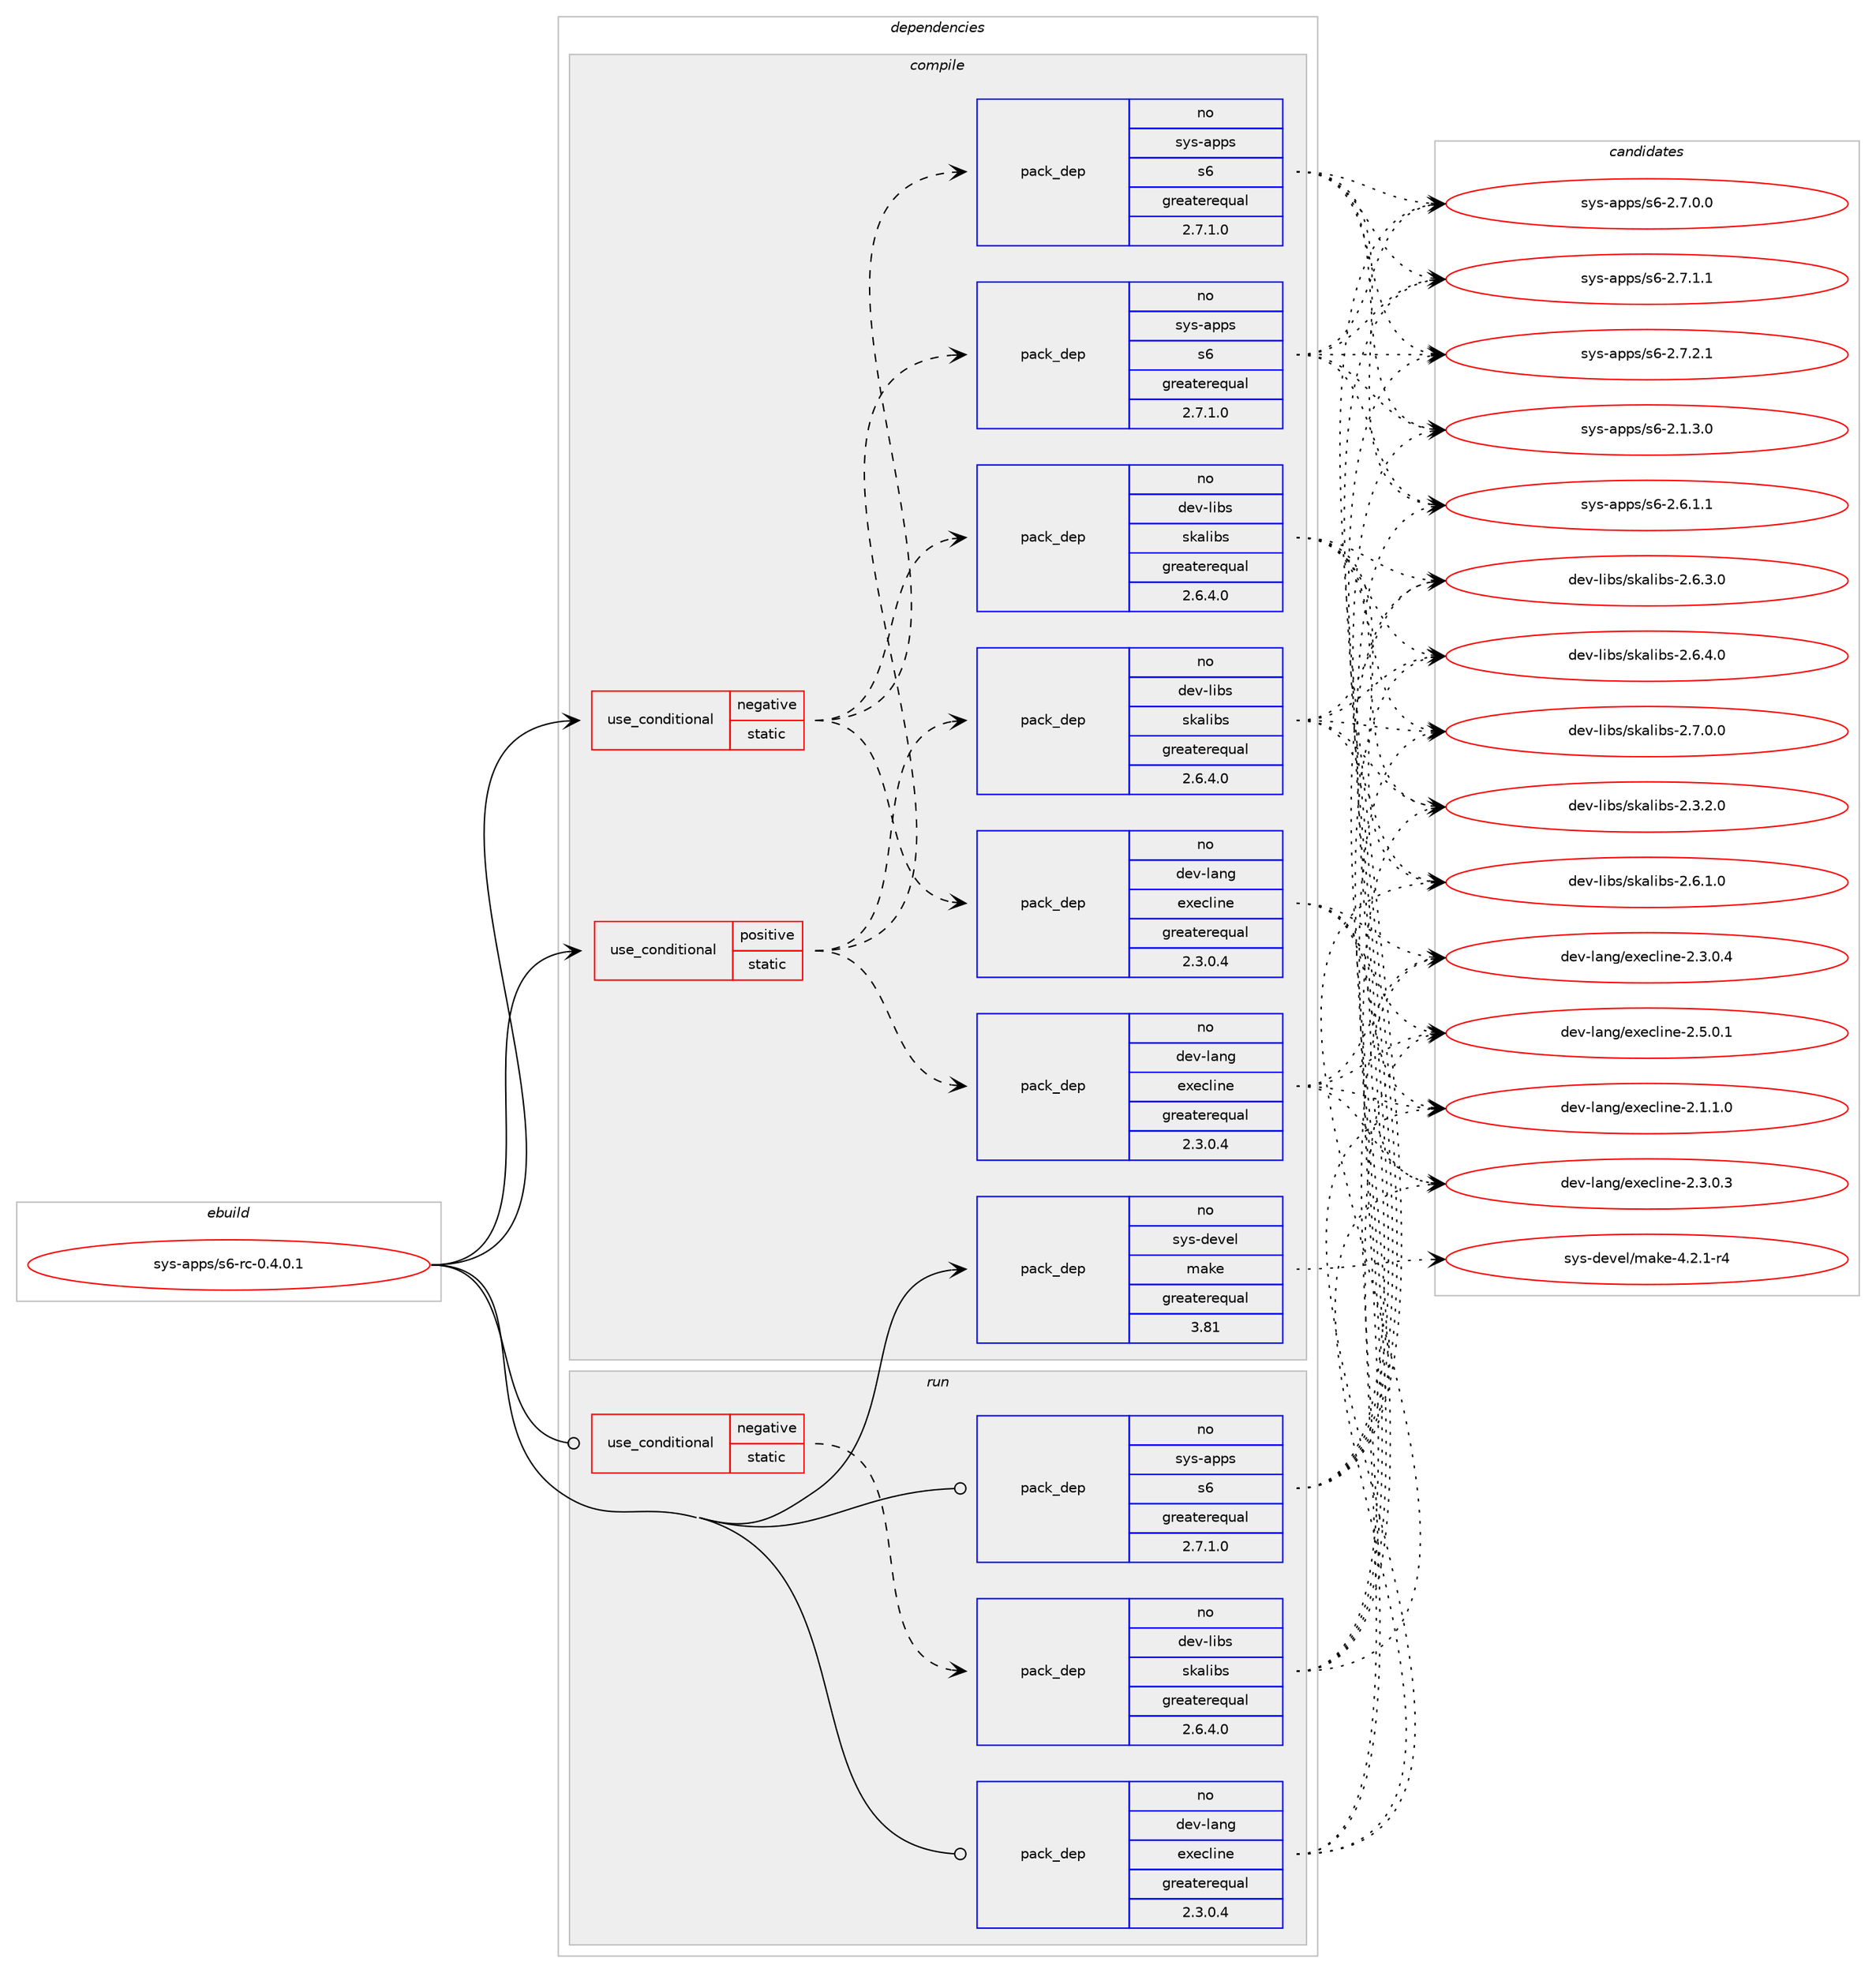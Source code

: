 digraph prolog {

# *************
# Graph options
# *************

newrank=true;
concentrate=true;
compound=true;
graph [rankdir=LR,fontname=Helvetica,fontsize=10,ranksep=1.5];#, ranksep=2.5, nodesep=0.2];
edge  [arrowhead=vee];
node  [fontname=Helvetica,fontsize=10];

# **********
# The ebuild
# **********

subgraph cluster_leftcol {
color=gray;
rank=same;
label=<<i>ebuild</i>>;
id [label="sys-apps/s6-rc-0.4.0.1", color=red, width=4, href="../sys-apps/s6-rc-0.4.0.1.svg"];
}

# ****************
# The dependencies
# ****************

subgraph cluster_midcol {
color=gray;
label=<<i>dependencies</i>>;
subgraph cluster_compile {
fillcolor="#eeeeee";
style=filled;
label=<<i>compile</i>>;
subgraph cond457092 {
dependency1714521 [label=<<TABLE BORDER="0" CELLBORDER="1" CELLSPACING="0" CELLPADDING="4"><TR><TD ROWSPAN="3" CELLPADDING="10">use_conditional</TD></TR><TR><TD>negative</TD></TR><TR><TD>static</TD></TR></TABLE>>, shape=none, color=red];
subgraph pack1229397 {
dependency1714522 [label=<<TABLE BORDER="0" CELLBORDER="1" CELLSPACING="0" CELLPADDING="4" WIDTH="220"><TR><TD ROWSPAN="6" CELLPADDING="30">pack_dep</TD></TR><TR><TD WIDTH="110">no</TD></TR><TR><TD>dev-lang</TD></TR><TR><TD>execline</TD></TR><TR><TD>greaterequal</TD></TR><TR><TD>2.3.0.4</TD></TR></TABLE>>, shape=none, color=blue];
}
dependency1714521:e -> dependency1714522:w [weight=20,style="dashed",arrowhead="vee"];
subgraph pack1229398 {
dependency1714523 [label=<<TABLE BORDER="0" CELLBORDER="1" CELLSPACING="0" CELLPADDING="4" WIDTH="220"><TR><TD ROWSPAN="6" CELLPADDING="30">pack_dep</TD></TR><TR><TD WIDTH="110">no</TD></TR><TR><TD>dev-libs</TD></TR><TR><TD>skalibs</TD></TR><TR><TD>greaterequal</TD></TR><TR><TD>2.6.4.0</TD></TR></TABLE>>, shape=none, color=blue];
}
dependency1714521:e -> dependency1714523:w [weight=20,style="dashed",arrowhead="vee"];
subgraph pack1229399 {
dependency1714524 [label=<<TABLE BORDER="0" CELLBORDER="1" CELLSPACING="0" CELLPADDING="4" WIDTH="220"><TR><TD ROWSPAN="6" CELLPADDING="30">pack_dep</TD></TR><TR><TD WIDTH="110">no</TD></TR><TR><TD>sys-apps</TD></TR><TR><TD>s6</TD></TR><TR><TD>greaterequal</TD></TR><TR><TD>2.7.1.0</TD></TR></TABLE>>, shape=none, color=blue];
}
dependency1714521:e -> dependency1714524:w [weight=20,style="dashed",arrowhead="vee"];
}
id:e -> dependency1714521:w [weight=20,style="solid",arrowhead="vee"];
subgraph cond457093 {
dependency1714525 [label=<<TABLE BORDER="0" CELLBORDER="1" CELLSPACING="0" CELLPADDING="4"><TR><TD ROWSPAN="3" CELLPADDING="10">use_conditional</TD></TR><TR><TD>positive</TD></TR><TR><TD>static</TD></TR></TABLE>>, shape=none, color=red];
subgraph pack1229400 {
dependency1714526 [label=<<TABLE BORDER="0" CELLBORDER="1" CELLSPACING="0" CELLPADDING="4" WIDTH="220"><TR><TD ROWSPAN="6" CELLPADDING="30">pack_dep</TD></TR><TR><TD WIDTH="110">no</TD></TR><TR><TD>dev-lang</TD></TR><TR><TD>execline</TD></TR><TR><TD>greaterequal</TD></TR><TR><TD>2.3.0.4</TD></TR></TABLE>>, shape=none, color=blue];
}
dependency1714525:e -> dependency1714526:w [weight=20,style="dashed",arrowhead="vee"];
subgraph pack1229401 {
dependency1714527 [label=<<TABLE BORDER="0" CELLBORDER="1" CELLSPACING="0" CELLPADDING="4" WIDTH="220"><TR><TD ROWSPAN="6" CELLPADDING="30">pack_dep</TD></TR><TR><TD WIDTH="110">no</TD></TR><TR><TD>dev-libs</TD></TR><TR><TD>skalibs</TD></TR><TR><TD>greaterequal</TD></TR><TR><TD>2.6.4.0</TD></TR></TABLE>>, shape=none, color=blue];
}
dependency1714525:e -> dependency1714527:w [weight=20,style="dashed",arrowhead="vee"];
subgraph pack1229402 {
dependency1714528 [label=<<TABLE BORDER="0" CELLBORDER="1" CELLSPACING="0" CELLPADDING="4" WIDTH="220"><TR><TD ROWSPAN="6" CELLPADDING="30">pack_dep</TD></TR><TR><TD WIDTH="110">no</TD></TR><TR><TD>sys-apps</TD></TR><TR><TD>s6</TD></TR><TR><TD>greaterequal</TD></TR><TR><TD>2.7.1.0</TD></TR></TABLE>>, shape=none, color=blue];
}
dependency1714525:e -> dependency1714528:w [weight=20,style="dashed",arrowhead="vee"];
}
id:e -> dependency1714525:w [weight=20,style="solid",arrowhead="vee"];
subgraph pack1229403 {
dependency1714529 [label=<<TABLE BORDER="0" CELLBORDER="1" CELLSPACING="0" CELLPADDING="4" WIDTH="220"><TR><TD ROWSPAN="6" CELLPADDING="30">pack_dep</TD></TR><TR><TD WIDTH="110">no</TD></TR><TR><TD>sys-devel</TD></TR><TR><TD>make</TD></TR><TR><TD>greaterequal</TD></TR><TR><TD>3.81</TD></TR></TABLE>>, shape=none, color=blue];
}
id:e -> dependency1714529:w [weight=20,style="solid",arrowhead="vee"];
}
subgraph cluster_compileandrun {
fillcolor="#eeeeee";
style=filled;
label=<<i>compile and run</i>>;
}
subgraph cluster_run {
fillcolor="#eeeeee";
style=filled;
label=<<i>run</i>>;
subgraph cond457094 {
dependency1714530 [label=<<TABLE BORDER="0" CELLBORDER="1" CELLSPACING="0" CELLPADDING="4"><TR><TD ROWSPAN="3" CELLPADDING="10">use_conditional</TD></TR><TR><TD>negative</TD></TR><TR><TD>static</TD></TR></TABLE>>, shape=none, color=red];
subgraph pack1229404 {
dependency1714531 [label=<<TABLE BORDER="0" CELLBORDER="1" CELLSPACING="0" CELLPADDING="4" WIDTH="220"><TR><TD ROWSPAN="6" CELLPADDING="30">pack_dep</TD></TR><TR><TD WIDTH="110">no</TD></TR><TR><TD>dev-libs</TD></TR><TR><TD>skalibs</TD></TR><TR><TD>greaterequal</TD></TR><TR><TD>2.6.4.0</TD></TR></TABLE>>, shape=none, color=blue];
}
dependency1714530:e -> dependency1714531:w [weight=20,style="dashed",arrowhead="vee"];
}
id:e -> dependency1714530:w [weight=20,style="solid",arrowhead="odot"];
subgraph pack1229405 {
dependency1714532 [label=<<TABLE BORDER="0" CELLBORDER="1" CELLSPACING="0" CELLPADDING="4" WIDTH="220"><TR><TD ROWSPAN="6" CELLPADDING="30">pack_dep</TD></TR><TR><TD WIDTH="110">no</TD></TR><TR><TD>dev-lang</TD></TR><TR><TD>execline</TD></TR><TR><TD>greaterequal</TD></TR><TR><TD>2.3.0.4</TD></TR></TABLE>>, shape=none, color=blue];
}
id:e -> dependency1714532:w [weight=20,style="solid",arrowhead="odot"];
subgraph pack1229406 {
dependency1714533 [label=<<TABLE BORDER="0" CELLBORDER="1" CELLSPACING="0" CELLPADDING="4" WIDTH="220"><TR><TD ROWSPAN="6" CELLPADDING="30">pack_dep</TD></TR><TR><TD WIDTH="110">no</TD></TR><TR><TD>sys-apps</TD></TR><TR><TD>s6</TD></TR><TR><TD>greaterequal</TD></TR><TR><TD>2.7.1.0</TD></TR></TABLE>>, shape=none, color=blue];
}
id:e -> dependency1714533:w [weight=20,style="solid",arrowhead="odot"];
}
}

# **************
# The candidates
# **************

subgraph cluster_choices {
rank=same;
color=gray;
label=<<i>candidates</i>>;

subgraph choice1229397 {
color=black;
nodesep=1;
choice100101118451089711010347101120101991081051101014550464946494648 [label="dev-lang/execline-2.1.1.0", color=red, width=4,href="../dev-lang/execline-2.1.1.0.svg"];
choice100101118451089711010347101120101991081051101014550465146484651 [label="dev-lang/execline-2.3.0.3", color=red, width=4,href="../dev-lang/execline-2.3.0.3.svg"];
choice100101118451089711010347101120101991081051101014550465146484652 [label="dev-lang/execline-2.3.0.4", color=red, width=4,href="../dev-lang/execline-2.3.0.4.svg"];
choice100101118451089711010347101120101991081051101014550465346484649 [label="dev-lang/execline-2.5.0.1", color=red, width=4,href="../dev-lang/execline-2.5.0.1.svg"];
dependency1714522:e -> choice100101118451089711010347101120101991081051101014550464946494648:w [style=dotted,weight="100"];
dependency1714522:e -> choice100101118451089711010347101120101991081051101014550465146484651:w [style=dotted,weight="100"];
dependency1714522:e -> choice100101118451089711010347101120101991081051101014550465146484652:w [style=dotted,weight="100"];
dependency1714522:e -> choice100101118451089711010347101120101991081051101014550465346484649:w [style=dotted,weight="100"];
}
subgraph choice1229398 {
color=black;
nodesep=1;
choice10010111845108105981154711510797108105981154550465146504648 [label="dev-libs/skalibs-2.3.2.0", color=red, width=4,href="../dev-libs/skalibs-2.3.2.0.svg"];
choice10010111845108105981154711510797108105981154550465446494648 [label="dev-libs/skalibs-2.6.1.0", color=red, width=4,href="../dev-libs/skalibs-2.6.1.0.svg"];
choice10010111845108105981154711510797108105981154550465446514648 [label="dev-libs/skalibs-2.6.3.0", color=red, width=4,href="../dev-libs/skalibs-2.6.3.0.svg"];
choice10010111845108105981154711510797108105981154550465446524648 [label="dev-libs/skalibs-2.6.4.0", color=red, width=4,href="../dev-libs/skalibs-2.6.4.0.svg"];
choice10010111845108105981154711510797108105981154550465546484648 [label="dev-libs/skalibs-2.7.0.0", color=red, width=4,href="../dev-libs/skalibs-2.7.0.0.svg"];
dependency1714523:e -> choice10010111845108105981154711510797108105981154550465146504648:w [style=dotted,weight="100"];
dependency1714523:e -> choice10010111845108105981154711510797108105981154550465446494648:w [style=dotted,weight="100"];
dependency1714523:e -> choice10010111845108105981154711510797108105981154550465446514648:w [style=dotted,weight="100"];
dependency1714523:e -> choice10010111845108105981154711510797108105981154550465446524648:w [style=dotted,weight="100"];
dependency1714523:e -> choice10010111845108105981154711510797108105981154550465546484648:w [style=dotted,weight="100"];
}
subgraph choice1229399 {
color=black;
nodesep=1;
choice115121115459711211211547115544550464946514648 [label="sys-apps/s6-2.1.3.0", color=red, width=4,href="../sys-apps/s6-2.1.3.0.svg"];
choice115121115459711211211547115544550465446494649 [label="sys-apps/s6-2.6.1.1", color=red, width=4,href="../sys-apps/s6-2.6.1.1.svg"];
choice115121115459711211211547115544550465546484648 [label="sys-apps/s6-2.7.0.0", color=red, width=4,href="../sys-apps/s6-2.7.0.0.svg"];
choice115121115459711211211547115544550465546494649 [label="sys-apps/s6-2.7.1.1", color=red, width=4,href="../sys-apps/s6-2.7.1.1.svg"];
choice115121115459711211211547115544550465546504649 [label="sys-apps/s6-2.7.2.1", color=red, width=4,href="../sys-apps/s6-2.7.2.1.svg"];
dependency1714524:e -> choice115121115459711211211547115544550464946514648:w [style=dotted,weight="100"];
dependency1714524:e -> choice115121115459711211211547115544550465446494649:w [style=dotted,weight="100"];
dependency1714524:e -> choice115121115459711211211547115544550465546484648:w [style=dotted,weight="100"];
dependency1714524:e -> choice115121115459711211211547115544550465546494649:w [style=dotted,weight="100"];
dependency1714524:e -> choice115121115459711211211547115544550465546504649:w [style=dotted,weight="100"];
}
subgraph choice1229400 {
color=black;
nodesep=1;
choice100101118451089711010347101120101991081051101014550464946494648 [label="dev-lang/execline-2.1.1.0", color=red, width=4,href="../dev-lang/execline-2.1.1.0.svg"];
choice100101118451089711010347101120101991081051101014550465146484651 [label="dev-lang/execline-2.3.0.3", color=red, width=4,href="../dev-lang/execline-2.3.0.3.svg"];
choice100101118451089711010347101120101991081051101014550465146484652 [label="dev-lang/execline-2.3.0.4", color=red, width=4,href="../dev-lang/execline-2.3.0.4.svg"];
choice100101118451089711010347101120101991081051101014550465346484649 [label="dev-lang/execline-2.5.0.1", color=red, width=4,href="../dev-lang/execline-2.5.0.1.svg"];
dependency1714526:e -> choice100101118451089711010347101120101991081051101014550464946494648:w [style=dotted,weight="100"];
dependency1714526:e -> choice100101118451089711010347101120101991081051101014550465146484651:w [style=dotted,weight="100"];
dependency1714526:e -> choice100101118451089711010347101120101991081051101014550465146484652:w [style=dotted,weight="100"];
dependency1714526:e -> choice100101118451089711010347101120101991081051101014550465346484649:w [style=dotted,weight="100"];
}
subgraph choice1229401 {
color=black;
nodesep=1;
choice10010111845108105981154711510797108105981154550465146504648 [label="dev-libs/skalibs-2.3.2.0", color=red, width=4,href="../dev-libs/skalibs-2.3.2.0.svg"];
choice10010111845108105981154711510797108105981154550465446494648 [label="dev-libs/skalibs-2.6.1.0", color=red, width=4,href="../dev-libs/skalibs-2.6.1.0.svg"];
choice10010111845108105981154711510797108105981154550465446514648 [label="dev-libs/skalibs-2.6.3.0", color=red, width=4,href="../dev-libs/skalibs-2.6.3.0.svg"];
choice10010111845108105981154711510797108105981154550465446524648 [label="dev-libs/skalibs-2.6.4.0", color=red, width=4,href="../dev-libs/skalibs-2.6.4.0.svg"];
choice10010111845108105981154711510797108105981154550465546484648 [label="dev-libs/skalibs-2.7.0.0", color=red, width=4,href="../dev-libs/skalibs-2.7.0.0.svg"];
dependency1714527:e -> choice10010111845108105981154711510797108105981154550465146504648:w [style=dotted,weight="100"];
dependency1714527:e -> choice10010111845108105981154711510797108105981154550465446494648:w [style=dotted,weight="100"];
dependency1714527:e -> choice10010111845108105981154711510797108105981154550465446514648:w [style=dotted,weight="100"];
dependency1714527:e -> choice10010111845108105981154711510797108105981154550465446524648:w [style=dotted,weight="100"];
dependency1714527:e -> choice10010111845108105981154711510797108105981154550465546484648:w [style=dotted,weight="100"];
}
subgraph choice1229402 {
color=black;
nodesep=1;
choice115121115459711211211547115544550464946514648 [label="sys-apps/s6-2.1.3.0", color=red, width=4,href="../sys-apps/s6-2.1.3.0.svg"];
choice115121115459711211211547115544550465446494649 [label="sys-apps/s6-2.6.1.1", color=red, width=4,href="../sys-apps/s6-2.6.1.1.svg"];
choice115121115459711211211547115544550465546484648 [label="sys-apps/s6-2.7.0.0", color=red, width=4,href="../sys-apps/s6-2.7.0.0.svg"];
choice115121115459711211211547115544550465546494649 [label="sys-apps/s6-2.7.1.1", color=red, width=4,href="../sys-apps/s6-2.7.1.1.svg"];
choice115121115459711211211547115544550465546504649 [label="sys-apps/s6-2.7.2.1", color=red, width=4,href="../sys-apps/s6-2.7.2.1.svg"];
dependency1714528:e -> choice115121115459711211211547115544550464946514648:w [style=dotted,weight="100"];
dependency1714528:e -> choice115121115459711211211547115544550465446494649:w [style=dotted,weight="100"];
dependency1714528:e -> choice115121115459711211211547115544550465546484648:w [style=dotted,weight="100"];
dependency1714528:e -> choice115121115459711211211547115544550465546494649:w [style=dotted,weight="100"];
dependency1714528:e -> choice115121115459711211211547115544550465546504649:w [style=dotted,weight="100"];
}
subgraph choice1229403 {
color=black;
nodesep=1;
choice1151211154510010111810110847109971071014552465046494511452 [label="sys-devel/make-4.2.1-r4", color=red, width=4,href="../sys-devel/make-4.2.1-r4.svg"];
dependency1714529:e -> choice1151211154510010111810110847109971071014552465046494511452:w [style=dotted,weight="100"];
}
subgraph choice1229404 {
color=black;
nodesep=1;
choice10010111845108105981154711510797108105981154550465146504648 [label="dev-libs/skalibs-2.3.2.0", color=red, width=4,href="../dev-libs/skalibs-2.3.2.0.svg"];
choice10010111845108105981154711510797108105981154550465446494648 [label="dev-libs/skalibs-2.6.1.0", color=red, width=4,href="../dev-libs/skalibs-2.6.1.0.svg"];
choice10010111845108105981154711510797108105981154550465446514648 [label="dev-libs/skalibs-2.6.3.0", color=red, width=4,href="../dev-libs/skalibs-2.6.3.0.svg"];
choice10010111845108105981154711510797108105981154550465446524648 [label="dev-libs/skalibs-2.6.4.0", color=red, width=4,href="../dev-libs/skalibs-2.6.4.0.svg"];
choice10010111845108105981154711510797108105981154550465546484648 [label="dev-libs/skalibs-2.7.0.0", color=red, width=4,href="../dev-libs/skalibs-2.7.0.0.svg"];
dependency1714531:e -> choice10010111845108105981154711510797108105981154550465146504648:w [style=dotted,weight="100"];
dependency1714531:e -> choice10010111845108105981154711510797108105981154550465446494648:w [style=dotted,weight="100"];
dependency1714531:e -> choice10010111845108105981154711510797108105981154550465446514648:w [style=dotted,weight="100"];
dependency1714531:e -> choice10010111845108105981154711510797108105981154550465446524648:w [style=dotted,weight="100"];
dependency1714531:e -> choice10010111845108105981154711510797108105981154550465546484648:w [style=dotted,weight="100"];
}
subgraph choice1229405 {
color=black;
nodesep=1;
choice100101118451089711010347101120101991081051101014550464946494648 [label="dev-lang/execline-2.1.1.0", color=red, width=4,href="../dev-lang/execline-2.1.1.0.svg"];
choice100101118451089711010347101120101991081051101014550465146484651 [label="dev-lang/execline-2.3.0.3", color=red, width=4,href="../dev-lang/execline-2.3.0.3.svg"];
choice100101118451089711010347101120101991081051101014550465146484652 [label="dev-lang/execline-2.3.0.4", color=red, width=4,href="../dev-lang/execline-2.3.0.4.svg"];
choice100101118451089711010347101120101991081051101014550465346484649 [label="dev-lang/execline-2.5.0.1", color=red, width=4,href="../dev-lang/execline-2.5.0.1.svg"];
dependency1714532:e -> choice100101118451089711010347101120101991081051101014550464946494648:w [style=dotted,weight="100"];
dependency1714532:e -> choice100101118451089711010347101120101991081051101014550465146484651:w [style=dotted,weight="100"];
dependency1714532:e -> choice100101118451089711010347101120101991081051101014550465146484652:w [style=dotted,weight="100"];
dependency1714532:e -> choice100101118451089711010347101120101991081051101014550465346484649:w [style=dotted,weight="100"];
}
subgraph choice1229406 {
color=black;
nodesep=1;
choice115121115459711211211547115544550464946514648 [label="sys-apps/s6-2.1.3.0", color=red, width=4,href="../sys-apps/s6-2.1.3.0.svg"];
choice115121115459711211211547115544550465446494649 [label="sys-apps/s6-2.6.1.1", color=red, width=4,href="../sys-apps/s6-2.6.1.1.svg"];
choice115121115459711211211547115544550465546484648 [label="sys-apps/s6-2.7.0.0", color=red, width=4,href="../sys-apps/s6-2.7.0.0.svg"];
choice115121115459711211211547115544550465546494649 [label="sys-apps/s6-2.7.1.1", color=red, width=4,href="../sys-apps/s6-2.7.1.1.svg"];
choice115121115459711211211547115544550465546504649 [label="sys-apps/s6-2.7.2.1", color=red, width=4,href="../sys-apps/s6-2.7.2.1.svg"];
dependency1714533:e -> choice115121115459711211211547115544550464946514648:w [style=dotted,weight="100"];
dependency1714533:e -> choice115121115459711211211547115544550465446494649:w [style=dotted,weight="100"];
dependency1714533:e -> choice115121115459711211211547115544550465546484648:w [style=dotted,weight="100"];
dependency1714533:e -> choice115121115459711211211547115544550465546494649:w [style=dotted,weight="100"];
dependency1714533:e -> choice115121115459711211211547115544550465546504649:w [style=dotted,weight="100"];
}
}

}
